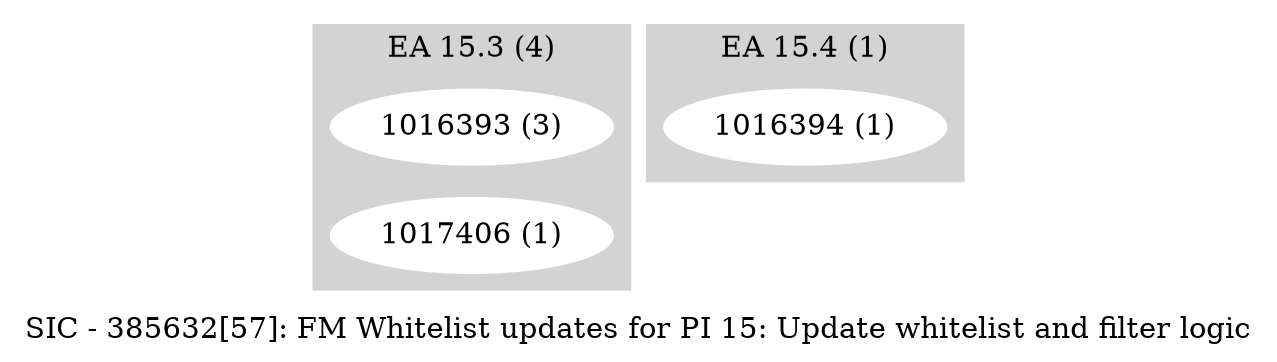 digraph G {
    label = "SIC - 385632[57]: FM Whitelist updates for PI 15: Update whitelist and filter logic";
    ranksep = .1
    subgraph cluster_1 {
        style=filled;
        color=lightgrey;
        node [style=filled,color=white];
        "1016393 (3)" ->       
        "1017406 (1)"
        [style=invis];
        label = "EA 15.3 (4)";
    }
    subgraph cluster_2 {
        style=filled;
        color=lightgrey;
        node [style=filled,color=white];
        "1016394 (1)"
        ;
        label = "EA 15.4 (1)";
    }
}
